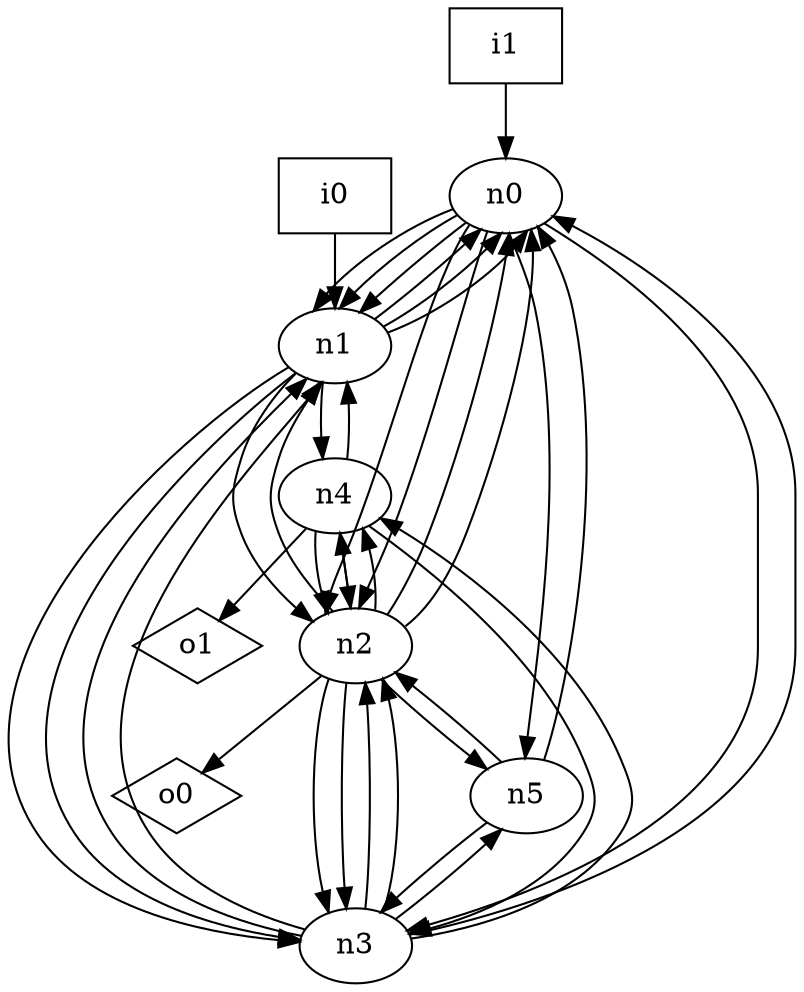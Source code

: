digraph G {
n0 [label="n0"];
n1 [label="n1"];
n2 [label="n2"];
n3 [label="n3"];
n4 [label="n4"];
n5 [label="n5"];
n6 [label="i0",shape="box"];
n7 [label="i1",shape="box"];
n8 [label="o0",shape="diamond"];
n9 [label="o1",shape="diamond"];
n0 -> n1
n0 -> n1
n0 -> n1
n0 -> n2
n0 -> n2
n0 -> n3
n0 -> n5
n1 -> n0
n1 -> n0
n1 -> n0
n1 -> n2
n1 -> n3
n1 -> n3
n1 -> n4
n2 -> n0
n2 -> n0
n2 -> n1
n2 -> n3
n2 -> n3
n2 -> n4
n2 -> n4
n2 -> n5
n2 -> n8
n3 -> n0
n3 -> n1
n3 -> n1
n3 -> n2
n3 -> n2
n3 -> n4
n3 -> n5
n4 -> n1
n4 -> n2
n4 -> n2
n4 -> n3
n4 -> n9
n5 -> n0
n5 -> n2
n5 -> n3
n6 -> n1
n7 -> n0
}